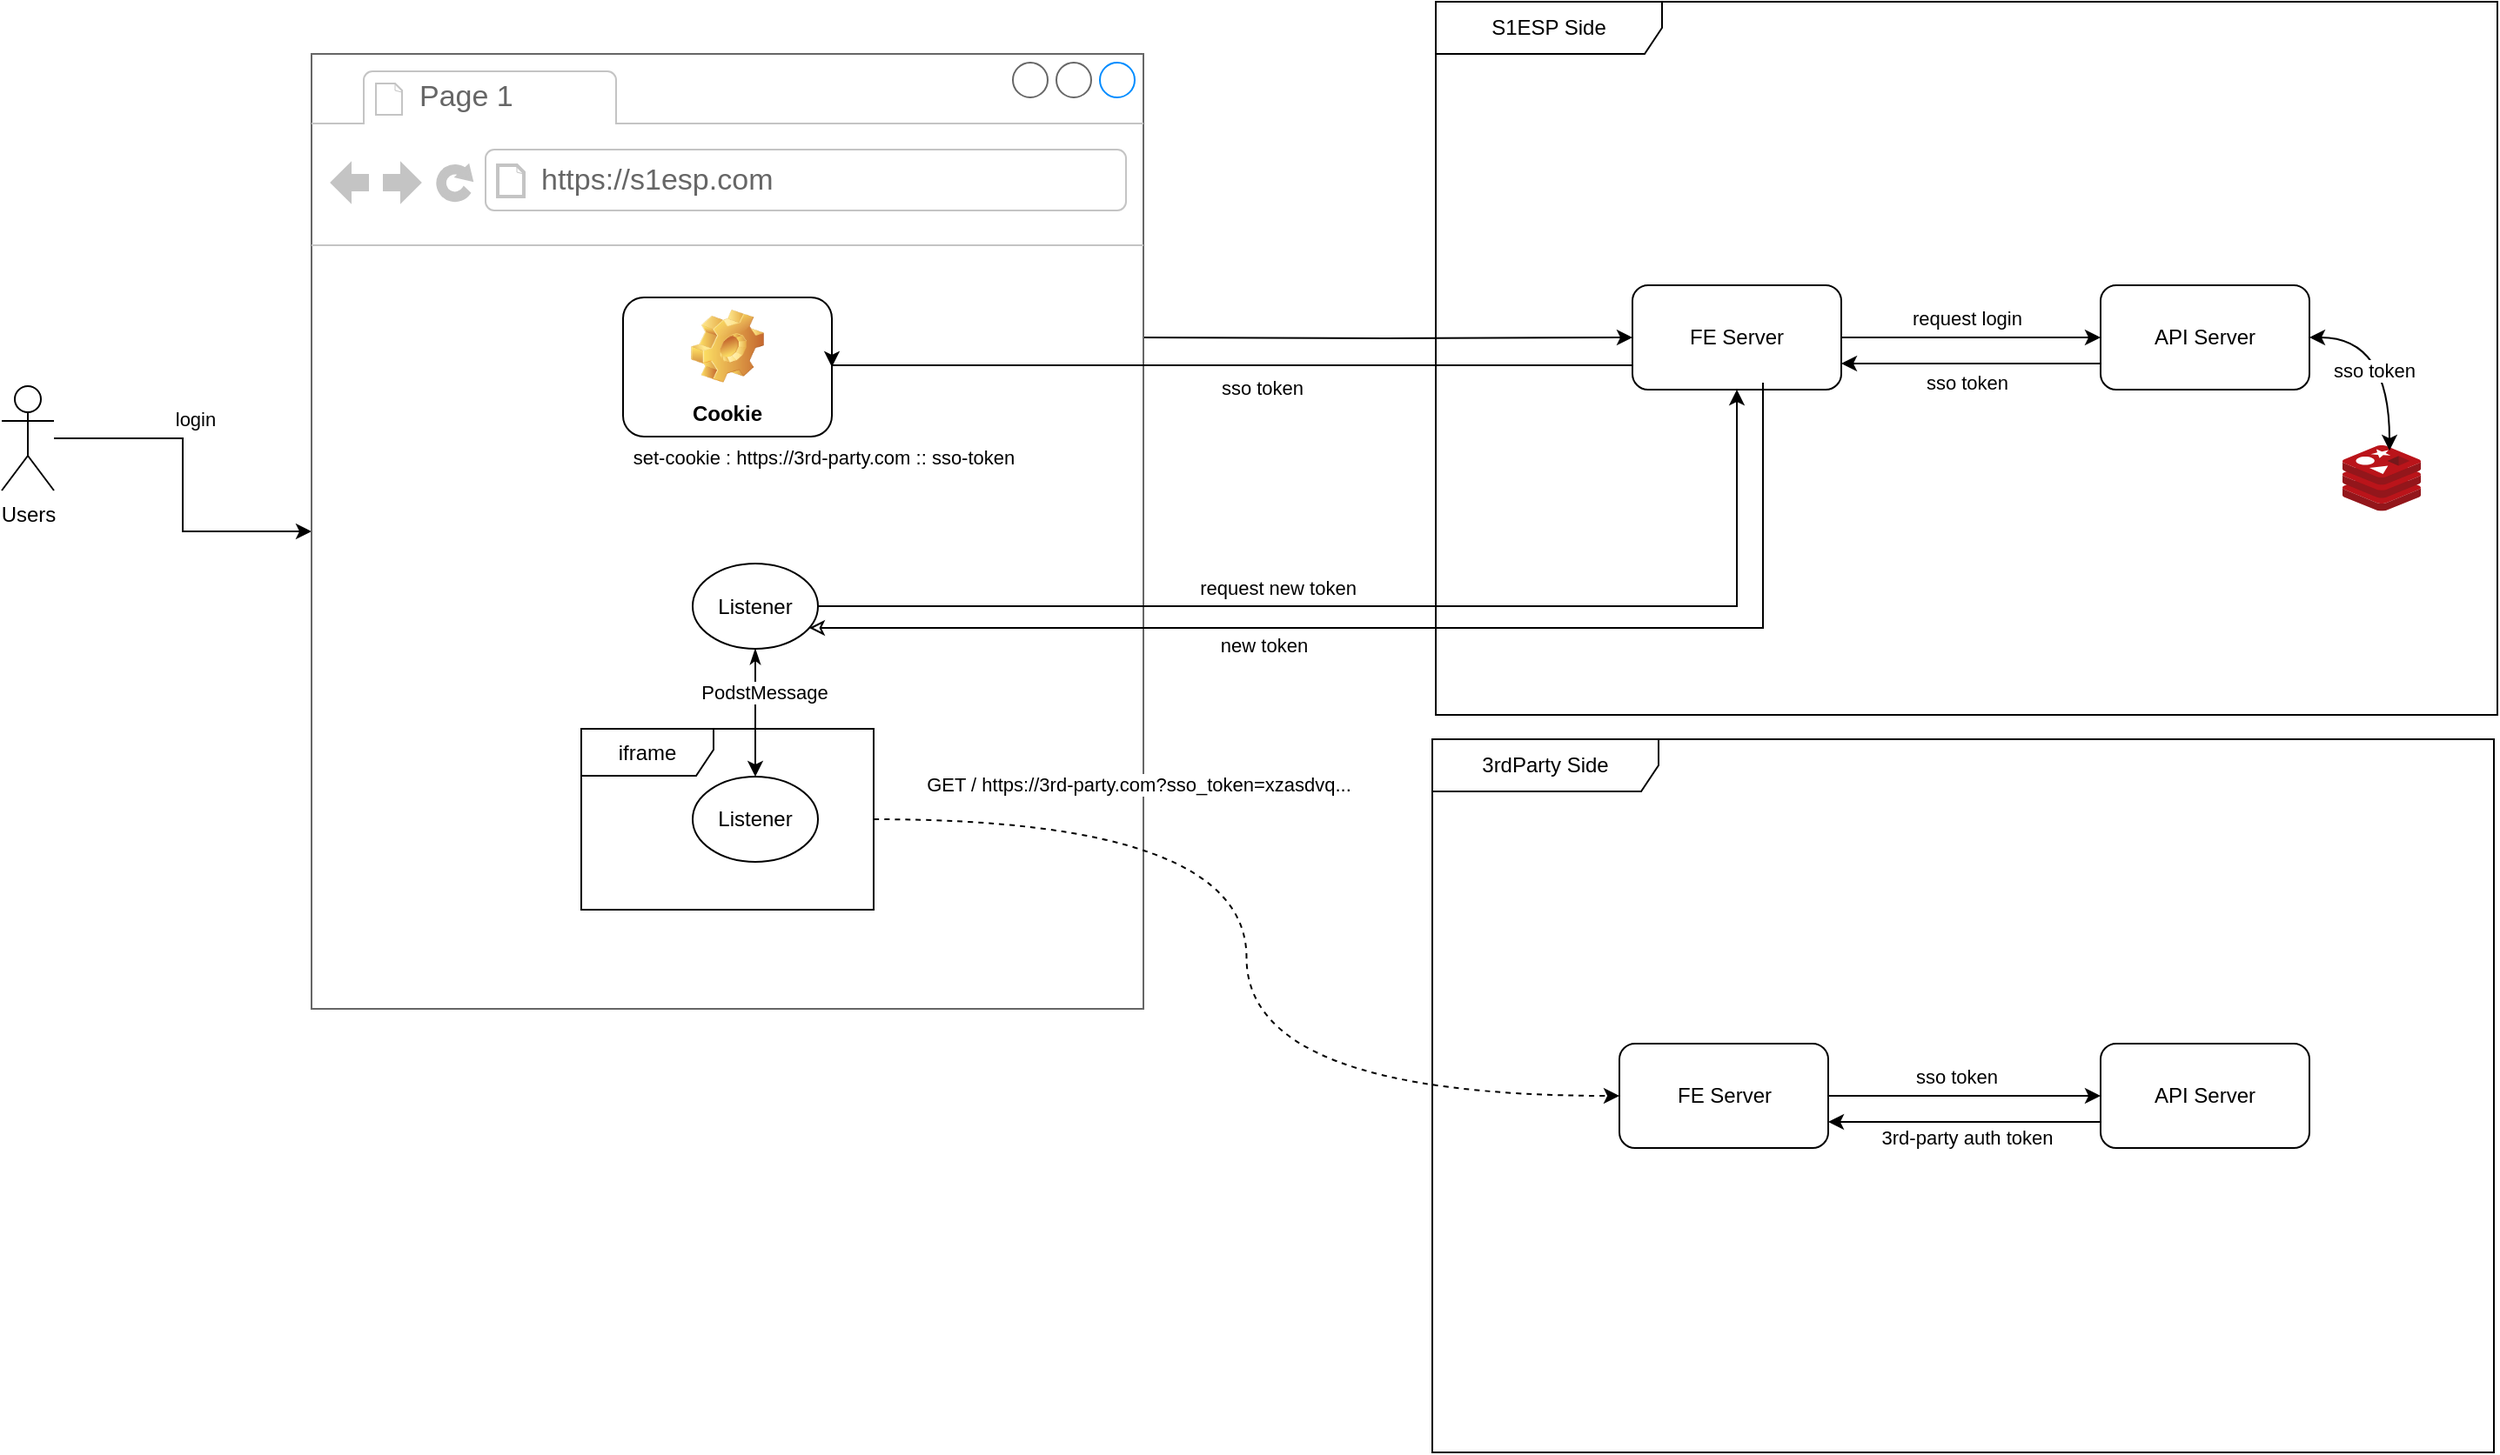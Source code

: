 <mxfile version="26.1.3">
  <diagram name="페이지-1" id="8mMjFByBqZ8wEZKrKUkN">
    <mxGraphModel dx="2074" dy="2555" grid="0" gridSize="10" guides="1" tooltips="1" connect="1" arrows="1" fold="1" page="1" pageScale="1" pageWidth="1600" pageHeight="1400" math="0" shadow="0">
      <root>
        <mxCell id="0" />
        <mxCell id="1" parent="0" />
        <mxCell id="QOJlggBWHbBiH2H2tHko-1" value="S1ESP Side" style="shape=umlFrame;whiteSpace=wrap;html=1;pointerEvents=0;width=130;height=30;" vertex="1" parent="1">
          <mxGeometry x="899" y="-1216" width="610" height="410" as="geometry" />
        </mxCell>
        <mxCell id="QOJlggBWHbBiH2H2tHko-2" value="3rdParty Side" style="shape=umlFrame;whiteSpace=wrap;html=1;pointerEvents=0;width=130;height=30;" vertex="1" parent="1">
          <mxGeometry x="897" y="-792" width="610" height="410" as="geometry" />
        </mxCell>
        <mxCell id="QOJlggBWHbBiH2H2tHko-6" style="edgeStyle=orthogonalEdgeStyle;rounded=0;orthogonalLoop=1;jettySize=auto;html=1;" edge="1" parent="1" source="QOJlggBWHbBiH2H2tHko-3" target="QOJlggBWHbBiH2H2tHko-20">
          <mxGeometry relative="1" as="geometry" />
        </mxCell>
        <mxCell id="QOJlggBWHbBiH2H2tHko-7" value="login" style="edgeLabel;html=1;align=center;verticalAlign=middle;resizable=0;points=[];" vertex="1" connectable="0" parent="QOJlggBWHbBiH2H2tHko-6">
          <mxGeometry x="-0.372" y="2" relative="1" as="geometry">
            <mxPoint x="17" y="-9" as="offset" />
          </mxGeometry>
        </mxCell>
        <mxCell id="QOJlggBWHbBiH2H2tHko-3" value="Users" style="shape=umlActor;verticalLabelPosition=bottom;verticalAlign=top;html=1;outlineConnect=0;" vertex="1" parent="1">
          <mxGeometry x="75" y="-995" width="30" height="60" as="geometry" />
        </mxCell>
        <mxCell id="QOJlggBWHbBiH2H2tHko-14" style="edgeStyle=orthogonalEdgeStyle;rounded=0;orthogonalLoop=1;jettySize=auto;html=1;entryX=1;entryY=0.75;entryDx=0;entryDy=0;exitX=0;exitY=0.75;exitDx=0;exitDy=0;" edge="1" parent="1" source="QOJlggBWHbBiH2H2tHko-4" target="QOJlggBWHbBiH2H2tHko-5">
          <mxGeometry relative="1" as="geometry" />
        </mxCell>
        <mxCell id="QOJlggBWHbBiH2H2tHko-15" value="sso token" style="edgeLabel;html=1;align=center;verticalAlign=middle;resizable=0;points=[];" vertex="1" connectable="0" parent="QOJlggBWHbBiH2H2tHko-14">
          <mxGeometry x="0.06" y="2" relative="1" as="geometry">
            <mxPoint x="2" y="9" as="offset" />
          </mxGeometry>
        </mxCell>
        <mxCell id="QOJlggBWHbBiH2H2tHko-4" value="&lt;div&gt;&lt;span style=&quot;background-color: transparent; color: light-dark(rgb(0, 0, 0), rgb(255, 255, 255));&quot;&gt;API Server&lt;/span&gt;&lt;/div&gt;" style="rounded=1;whiteSpace=wrap;html=1;" vertex="1" parent="1">
          <mxGeometry x="1281" y="-1053" width="120" height="60" as="geometry" />
        </mxCell>
        <mxCell id="QOJlggBWHbBiH2H2tHko-8" style="edgeStyle=orthogonalEdgeStyle;rounded=0;orthogonalLoop=1;jettySize=auto;html=1;" edge="1" parent="1" source="QOJlggBWHbBiH2H2tHko-5" target="QOJlggBWHbBiH2H2tHko-4">
          <mxGeometry relative="1" as="geometry" />
        </mxCell>
        <mxCell id="QOJlggBWHbBiH2H2tHko-9" value="request login" style="edgeLabel;html=1;align=center;verticalAlign=middle;resizable=0;points=[];" vertex="1" connectable="0" parent="QOJlggBWHbBiH2H2tHko-8">
          <mxGeometry x="-0.223" relative="1" as="geometry">
            <mxPoint x="14" y="-11" as="offset" />
          </mxGeometry>
        </mxCell>
        <mxCell id="QOJlggBWHbBiH2H2tHko-5" value="FE Server" style="rounded=1;whiteSpace=wrap;html=1;" vertex="1" parent="1">
          <mxGeometry x="1012" y="-1053" width="120" height="60" as="geometry" />
        </mxCell>
        <mxCell id="QOJlggBWHbBiH2H2tHko-32" style="edgeStyle=orthogonalEdgeStyle;rounded=0;orthogonalLoop=1;jettySize=auto;html=1;" edge="1" parent="1" source="QOJlggBWHbBiH2H2tHko-10" target="QOJlggBWHbBiH2H2tHko-11">
          <mxGeometry relative="1" as="geometry" />
        </mxCell>
        <mxCell id="QOJlggBWHbBiH2H2tHko-35" value="sso token" style="edgeLabel;html=1;align=center;verticalAlign=middle;resizable=0;points=[];" vertex="1" connectable="0" parent="QOJlggBWHbBiH2H2tHko-32">
          <mxGeometry x="-0.119" y="1" relative="1" as="geometry">
            <mxPoint x="4" y="-10" as="offset" />
          </mxGeometry>
        </mxCell>
        <mxCell id="QOJlggBWHbBiH2H2tHko-10" value="FE Server" style="rounded=1;whiteSpace=wrap;html=1;" vertex="1" parent="1">
          <mxGeometry x="1004.5" y="-617" width="120" height="60" as="geometry" />
        </mxCell>
        <mxCell id="QOJlggBWHbBiH2H2tHko-36" style="edgeStyle=orthogonalEdgeStyle;rounded=0;orthogonalLoop=1;jettySize=auto;html=1;entryX=1;entryY=0.75;entryDx=0;entryDy=0;" edge="1" parent="1" source="QOJlggBWHbBiH2H2tHko-11" target="QOJlggBWHbBiH2H2tHko-10">
          <mxGeometry relative="1" as="geometry">
            <Array as="points">
              <mxPoint x="1247" y="-572" />
              <mxPoint x="1247" y="-572" />
            </Array>
          </mxGeometry>
        </mxCell>
        <mxCell id="QOJlggBWHbBiH2H2tHko-37" value="3rd-party auth token" style="edgeLabel;html=1;align=center;verticalAlign=middle;resizable=0;points=[];" vertex="1" connectable="0" parent="QOJlggBWHbBiH2H2tHko-36">
          <mxGeometry x="0.075" y="-4" relative="1" as="geometry">
            <mxPoint x="7" y="13" as="offset" />
          </mxGeometry>
        </mxCell>
        <mxCell id="QOJlggBWHbBiH2H2tHko-11" value="&lt;div&gt;&lt;span style=&quot;background-color: transparent; color: light-dark(rgb(0, 0, 0), rgb(255, 255, 255));&quot;&gt;API Server&lt;/span&gt;&lt;/div&gt;" style="rounded=1;whiteSpace=wrap;html=1;" vertex="1" parent="1">
          <mxGeometry x="1281" y="-617" width="120" height="60" as="geometry" />
        </mxCell>
        <mxCell id="QOJlggBWHbBiH2H2tHko-24" style="edgeStyle=orthogonalEdgeStyle;rounded=0;orthogonalLoop=1;jettySize=auto;html=1;" edge="1" parent="1" target="QOJlggBWHbBiH2H2tHko-5">
          <mxGeometry relative="1" as="geometry">
            <mxPoint x="727" y="-1023" as="sourcePoint" />
          </mxGeometry>
        </mxCell>
        <mxCell id="QOJlggBWHbBiH2H2tHko-20" value="" style="strokeWidth=1;shadow=0;dashed=0;align=center;html=1;shape=mxgraph.mockup.containers.browserWindow;rSize=0;strokeColor=#666666;strokeColor2=#008cff;strokeColor3=#c4c4c4;mainText=,;recursiveResize=0;" vertex="1" parent="1">
          <mxGeometry x="253" y="-1186" width="478" height="549" as="geometry" />
        </mxCell>
        <mxCell id="QOJlggBWHbBiH2H2tHko-21" value="Page 1" style="strokeWidth=1;shadow=0;dashed=0;align=center;html=1;shape=mxgraph.mockup.containers.anchor;fontSize=17;fontColor=#666666;align=left;whiteSpace=wrap;" vertex="1" parent="QOJlggBWHbBiH2H2tHko-20">
          <mxGeometry x="60" y="12" width="110" height="26" as="geometry" />
        </mxCell>
        <mxCell id="QOJlggBWHbBiH2H2tHko-22" value="https://s1esp.com" style="strokeWidth=1;shadow=0;dashed=0;align=center;html=1;shape=mxgraph.mockup.containers.anchor;rSize=0;fontSize=17;fontColor=#666666;align=left;" vertex="1" parent="QOJlggBWHbBiH2H2tHko-20">
          <mxGeometry x="130" y="60" width="250" height="26" as="geometry" />
        </mxCell>
        <mxCell id="QOJlggBWHbBiH2H2tHko-27" value="Cookie" style="label;whiteSpace=wrap;html=1;align=center;verticalAlign=bottom;spacingLeft=0;spacingBottom=4;imageAlign=center;imageVerticalAlign=top;image=img/clipart/Gear_128x128.png" vertex="1" parent="QOJlggBWHbBiH2H2tHko-20">
          <mxGeometry x="179" y="140" width="120" height="80" as="geometry" />
        </mxCell>
        <mxCell id="QOJlggBWHbBiH2H2tHko-28" value="iframe" style="shape=umlFrame;whiteSpace=wrap;html=1;pointerEvents=0;width=76;height=27;" vertex="1" parent="QOJlggBWHbBiH2H2tHko-20">
          <mxGeometry x="155" y="388" width="168" height="104" as="geometry" />
        </mxCell>
        <mxCell id="QOJlggBWHbBiH2H2tHko-48" value="Listener" style="ellipse;whiteSpace=wrap;html=1;" vertex="1" parent="QOJlggBWHbBiH2H2tHko-20">
          <mxGeometry x="219" y="293" width="72" height="49" as="geometry" />
        </mxCell>
        <mxCell id="QOJlggBWHbBiH2H2tHko-50" style="edgeStyle=orthogonalEdgeStyle;rounded=0;orthogonalLoop=1;jettySize=auto;html=1;entryX=0.5;entryY=1;entryDx=0;entryDy=0;endArrow=classicThin;endFill=1;startArrow=classic;startFill=1;" edge="1" parent="QOJlggBWHbBiH2H2tHko-20" source="QOJlggBWHbBiH2H2tHko-49" target="QOJlggBWHbBiH2H2tHko-48">
          <mxGeometry relative="1" as="geometry" />
        </mxCell>
        <mxCell id="QOJlggBWHbBiH2H2tHko-51" value="PodstMessage" style="edgeLabel;html=1;align=center;verticalAlign=middle;resizable=0;points=[];" vertex="1" connectable="0" parent="QOJlggBWHbBiH2H2tHko-50">
          <mxGeometry x="0.401" relative="1" as="geometry">
            <mxPoint x="5" y="3" as="offset" />
          </mxGeometry>
        </mxCell>
        <mxCell id="QOJlggBWHbBiH2H2tHko-49" value="Listener" style="ellipse;whiteSpace=wrap;html=1;" vertex="1" parent="QOJlggBWHbBiH2H2tHko-20">
          <mxGeometry x="219" y="415.5" width="72" height="49" as="geometry" />
        </mxCell>
        <mxCell id="QOJlggBWHbBiH2H2tHko-25" style="edgeStyle=orthogonalEdgeStyle;rounded=0;orthogonalLoop=1;jettySize=auto;html=1;entryX=1;entryY=0.5;entryDx=0;entryDy=0;" edge="1" parent="1" source="QOJlggBWHbBiH2H2tHko-5" target="QOJlggBWHbBiH2H2tHko-27">
          <mxGeometry relative="1" as="geometry">
            <Array as="points">
              <mxPoint x="869" y="-1007" />
              <mxPoint x="869" y="-1007" />
            </Array>
          </mxGeometry>
        </mxCell>
        <mxCell id="QOJlggBWHbBiH2H2tHko-26" value="sso token" style="edgeLabel;html=1;align=center;verticalAlign=middle;resizable=0;points=[];" vertex="1" connectable="0" parent="QOJlggBWHbBiH2H2tHko-25">
          <mxGeometry x="0.62" y="-1" relative="1" as="geometry">
            <mxPoint x="160" y="14" as="offset" />
          </mxGeometry>
        </mxCell>
        <mxCell id="QOJlggBWHbBiH2H2tHko-45" value="set-cookie : https://3rd-party.com :: sso-token" style="edgeLabel;html=1;align=center;verticalAlign=middle;resizable=0;points=[];" vertex="1" connectable="0" parent="QOJlggBWHbBiH2H2tHko-25">
          <mxGeometry x="0.631" y="1" relative="1" as="geometry">
            <mxPoint x="-89" y="52" as="offset" />
          </mxGeometry>
        </mxCell>
        <mxCell id="QOJlggBWHbBiH2H2tHko-31" style="edgeStyle=orthogonalEdgeStyle;rounded=0;orthogonalLoop=1;jettySize=auto;html=1;entryX=0;entryY=0.5;entryDx=0;entryDy=0;curved=1;dashed=1;" edge="1" parent="1" source="QOJlggBWHbBiH2H2tHko-28" target="QOJlggBWHbBiH2H2tHko-10">
          <mxGeometry relative="1" as="geometry" />
        </mxCell>
        <mxCell id="QOJlggBWHbBiH2H2tHko-33" value="GET / https://3rd-party.com?sso_token=xzasdvq..." style="edgeLabel;html=1;align=center;verticalAlign=middle;resizable=0;points=[];" vertex="1" connectable="0" parent="QOJlggBWHbBiH2H2tHko-31">
          <mxGeometry x="0.038" y="5" relative="1" as="geometry">
            <mxPoint x="-68" y="-111" as="offset" />
          </mxGeometry>
        </mxCell>
        <mxCell id="QOJlggBWHbBiH2H2tHko-42" value="" style="image;sketch=0;aspect=fixed;html=1;points=[];align=center;fontSize=12;image=img/lib/mscae/Cache_Redis_Product.svg;" vertex="1" parent="1">
          <mxGeometry x="1420" y="-961" width="45" height="37.8" as="geometry" />
        </mxCell>
        <mxCell id="QOJlggBWHbBiH2H2tHko-43" style="edgeStyle=orthogonalEdgeStyle;rounded=0;orthogonalLoop=1;jettySize=auto;html=1;entryX=0.6;entryY=0.079;entryDx=0;entryDy=0;entryPerimeter=0;curved=1;startArrow=classic;startFill=1;" edge="1" parent="1" source="QOJlggBWHbBiH2H2tHko-4" target="QOJlggBWHbBiH2H2tHko-42">
          <mxGeometry relative="1" as="geometry" />
        </mxCell>
        <mxCell id="QOJlggBWHbBiH2H2tHko-44" value="sso token" style="edgeLabel;html=1;align=center;verticalAlign=middle;resizable=0;points=[];" vertex="1" connectable="0" parent="QOJlggBWHbBiH2H2tHko-43">
          <mxGeometry x="-0.441" y="-14" relative="1" as="geometry">
            <mxPoint x="6" y="5" as="offset" />
          </mxGeometry>
        </mxCell>
        <mxCell id="QOJlggBWHbBiH2H2tHko-52" style="edgeStyle=orthogonalEdgeStyle;rounded=0;orthogonalLoop=1;jettySize=auto;html=1;exitX=1;exitY=0.5;exitDx=0;exitDy=0;" edge="1" parent="1" source="QOJlggBWHbBiH2H2tHko-48" target="QOJlggBWHbBiH2H2tHko-5">
          <mxGeometry relative="1" as="geometry">
            <Array as="points">
              <mxPoint x="1072" y="-868" />
            </Array>
          </mxGeometry>
        </mxCell>
        <mxCell id="QOJlggBWHbBiH2H2tHko-53" value="request new token" style="edgeLabel;html=1;align=center;verticalAlign=middle;resizable=0;points=[];" vertex="1" connectable="0" parent="QOJlggBWHbBiH2H2tHko-52">
          <mxGeometry x="-0.231" y="3" relative="1" as="geometry">
            <mxPoint x="13" y="-8" as="offset" />
          </mxGeometry>
        </mxCell>
        <mxCell id="QOJlggBWHbBiH2H2tHko-56" style="edgeStyle=orthogonalEdgeStyle;rounded=0;orthogonalLoop=1;jettySize=auto;html=1;entryX=0.625;entryY=0.933;entryDx=0;entryDy=0;entryPerimeter=0;startArrow=classic;startFill=0;endArrow=none;" edge="1" parent="1" source="QOJlggBWHbBiH2H2tHko-48" target="QOJlggBWHbBiH2H2tHko-5">
          <mxGeometry relative="1" as="geometry">
            <Array as="points">
              <mxPoint x="1087" y="-856" />
            </Array>
          </mxGeometry>
        </mxCell>
        <mxCell id="QOJlggBWHbBiH2H2tHko-57" value="new token" style="edgeLabel;html=1;align=center;verticalAlign=middle;resizable=0;points=[];" vertex="1" connectable="0" parent="QOJlggBWHbBiH2H2tHko-56">
          <mxGeometry x="-0.216" y="-1" relative="1" as="geometry">
            <mxPoint x="-9" y="9" as="offset" />
          </mxGeometry>
        </mxCell>
      </root>
    </mxGraphModel>
  </diagram>
</mxfile>
